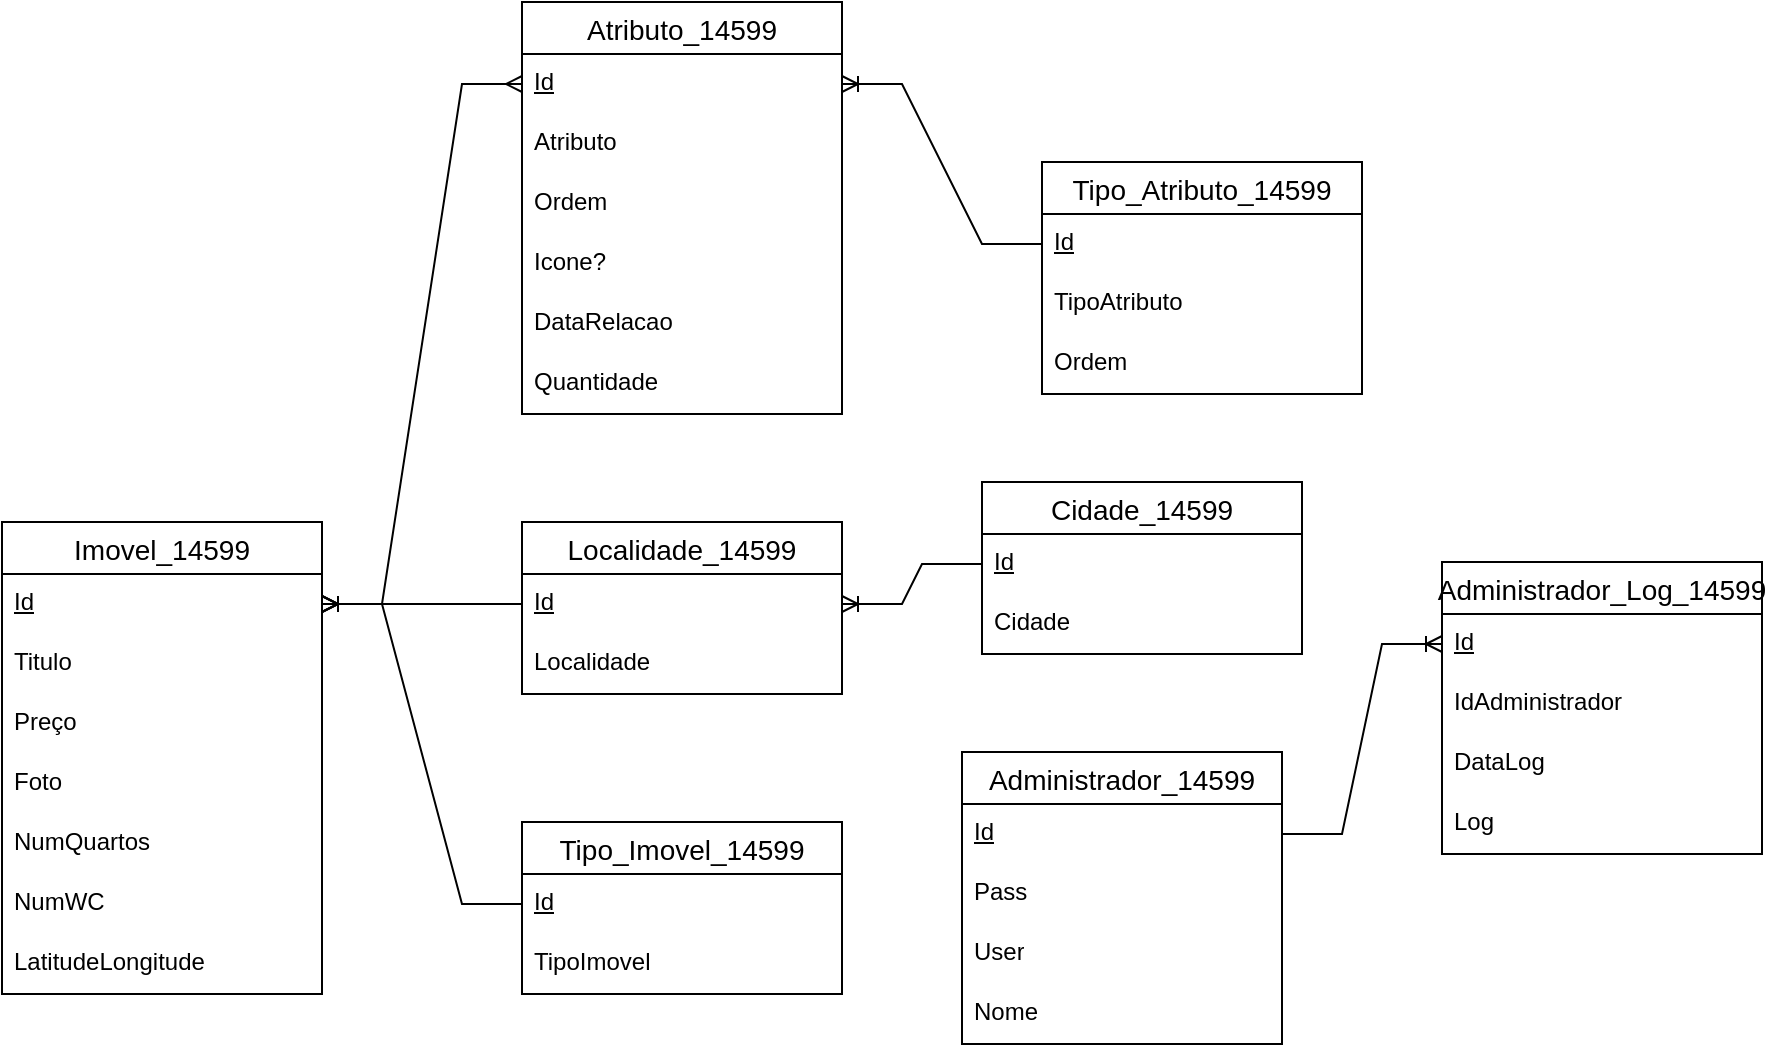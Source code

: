 <mxfile version="24.8.2">
  <diagram name="Página-1" id="xyBRV_yd5bM5fxIm5Mwi">
    <mxGraphModel dx="1405" dy="882" grid="1" gridSize="10" guides="1" tooltips="1" connect="1" arrows="1" fold="1" page="1" pageScale="1" pageWidth="827" pageHeight="1169" math="0" shadow="0">
      <root>
        <mxCell id="0" />
        <mxCell id="1" parent="0" />
        <mxCell id="SIzPwqewCjezDqm8KkK8-2" value="Administrador_14599" style="swimlane;fontStyle=0;childLayout=stackLayout;horizontal=1;startSize=26;horizontalStack=0;resizeParent=1;resizeParentMax=0;resizeLast=0;collapsible=1;marginBottom=0;align=center;fontSize=14;" vertex="1" parent="1">
          <mxGeometry x="480" y="445" width="160" height="146" as="geometry" />
        </mxCell>
        <mxCell id="SIzPwqewCjezDqm8KkK8-49" value="Id" style="text;strokeColor=none;fillColor=none;spacingLeft=4;spacingRight=4;overflow=hidden;rotatable=0;points=[[0,0.5],[1,0.5]];portConstraint=eastwest;fontSize=12;whiteSpace=wrap;html=1;fontStyle=4" vertex="1" parent="SIzPwqewCjezDqm8KkK8-2">
          <mxGeometry y="26" width="160" height="30" as="geometry" />
        </mxCell>
        <mxCell id="SIzPwqewCjezDqm8KkK8-3" value="Pass" style="text;strokeColor=none;fillColor=none;spacingLeft=4;spacingRight=4;overflow=hidden;rotatable=0;points=[[0,0.5],[1,0.5]];portConstraint=eastwest;fontSize=12;whiteSpace=wrap;html=1;" vertex="1" parent="SIzPwqewCjezDqm8KkK8-2">
          <mxGeometry y="56" width="160" height="30" as="geometry" />
        </mxCell>
        <mxCell id="SIzPwqewCjezDqm8KkK8-4" value="User" style="text;strokeColor=none;fillColor=none;spacingLeft=4;spacingRight=4;overflow=hidden;rotatable=0;points=[[0,0.5],[1,0.5]];portConstraint=eastwest;fontSize=12;whiteSpace=wrap;html=1;" vertex="1" parent="SIzPwqewCjezDqm8KkK8-2">
          <mxGeometry y="86" width="160" height="30" as="geometry" />
        </mxCell>
        <mxCell id="SIzPwqewCjezDqm8KkK8-5" value="Nome" style="text;strokeColor=none;fillColor=none;spacingLeft=4;spacingRight=4;overflow=hidden;rotatable=0;points=[[0,0.5],[1,0.5]];portConstraint=eastwest;fontSize=12;whiteSpace=wrap;html=1;" vertex="1" parent="SIzPwqewCjezDqm8KkK8-2">
          <mxGeometry y="116" width="160" height="30" as="geometry" />
        </mxCell>
        <mxCell id="SIzPwqewCjezDqm8KkK8-6" value="Cidade_14599" style="swimlane;fontStyle=0;childLayout=stackLayout;horizontal=1;startSize=26;horizontalStack=0;resizeParent=1;resizeParentMax=0;resizeLast=0;collapsible=1;marginBottom=0;align=center;fontSize=14;" vertex="1" parent="1">
          <mxGeometry x="490" y="310" width="160" height="86" as="geometry" />
        </mxCell>
        <mxCell id="SIzPwqewCjezDqm8KkK8-7" value="Id" style="text;strokeColor=none;fillColor=none;spacingLeft=4;spacingRight=4;overflow=hidden;rotatable=0;points=[[0,0.5],[1,0.5]];portConstraint=eastwest;fontSize=12;whiteSpace=wrap;html=1;fontStyle=4" vertex="1" parent="SIzPwqewCjezDqm8KkK8-6">
          <mxGeometry y="26" width="160" height="30" as="geometry" />
        </mxCell>
        <mxCell id="SIzPwqewCjezDqm8KkK8-8" value="Cidade" style="text;strokeColor=none;fillColor=none;spacingLeft=4;spacingRight=4;overflow=hidden;rotatable=0;points=[[0,0.5],[1,0.5]];portConstraint=eastwest;fontSize=12;whiteSpace=wrap;html=1;" vertex="1" parent="SIzPwqewCjezDqm8KkK8-6">
          <mxGeometry y="56" width="160" height="30" as="geometry" />
        </mxCell>
        <mxCell id="SIzPwqewCjezDqm8KkK8-10" value="Tipo_Atributo_14599" style="swimlane;fontStyle=0;childLayout=stackLayout;horizontal=1;startSize=26;horizontalStack=0;resizeParent=1;resizeParentMax=0;resizeLast=0;collapsible=1;marginBottom=0;align=center;fontSize=14;" vertex="1" parent="1">
          <mxGeometry x="520" y="150" width="160" height="116" as="geometry" />
        </mxCell>
        <mxCell id="SIzPwqewCjezDqm8KkK8-11" value="Id" style="text;strokeColor=none;fillColor=none;spacingLeft=4;spacingRight=4;overflow=hidden;rotatable=0;points=[[0,0.5],[1,0.5]];portConstraint=eastwest;fontSize=12;whiteSpace=wrap;html=1;fontStyle=4" vertex="1" parent="SIzPwqewCjezDqm8KkK8-10">
          <mxGeometry y="26" width="160" height="30" as="geometry" />
        </mxCell>
        <mxCell id="SIzPwqewCjezDqm8KkK8-12" value="TipoAtributo" style="text;strokeColor=none;fillColor=none;spacingLeft=4;spacingRight=4;overflow=hidden;rotatable=0;points=[[0,0.5],[1,0.5]];portConstraint=eastwest;fontSize=12;whiteSpace=wrap;html=1;" vertex="1" parent="SIzPwqewCjezDqm8KkK8-10">
          <mxGeometry y="56" width="160" height="30" as="geometry" />
        </mxCell>
        <mxCell id="SIzPwqewCjezDqm8KkK8-13" value="Ordem" style="text;strokeColor=none;fillColor=none;spacingLeft=4;spacingRight=4;overflow=hidden;rotatable=0;points=[[0,0.5],[1,0.5]];portConstraint=eastwest;fontSize=12;whiteSpace=wrap;html=1;" vertex="1" parent="SIzPwqewCjezDqm8KkK8-10">
          <mxGeometry y="86" width="160" height="30" as="geometry" />
        </mxCell>
        <mxCell id="SIzPwqewCjezDqm8KkK8-14" value="Imovel_14599" style="swimlane;fontStyle=0;childLayout=stackLayout;horizontal=1;startSize=26;horizontalStack=0;resizeParent=1;resizeParentMax=0;resizeLast=0;collapsible=1;marginBottom=0;align=center;fontSize=14;" vertex="1" parent="1">
          <mxGeometry y="330" width="160" height="236" as="geometry" />
        </mxCell>
        <mxCell id="SIzPwqewCjezDqm8KkK8-15" value="Id" style="text;strokeColor=none;fillColor=none;spacingLeft=4;spacingRight=4;overflow=hidden;rotatable=0;points=[[0,0.5],[1,0.5]];portConstraint=eastwest;fontSize=12;whiteSpace=wrap;html=1;fontStyle=4" vertex="1" parent="SIzPwqewCjezDqm8KkK8-14">
          <mxGeometry y="26" width="160" height="30" as="geometry" />
        </mxCell>
        <mxCell id="SIzPwqewCjezDqm8KkK8-16" value="Titulo&lt;span style=&quot;white-space: pre;&quot;&gt;&#x9;&lt;/span&gt;" style="text;strokeColor=none;fillColor=none;spacingLeft=4;spacingRight=4;overflow=hidden;rotatable=0;points=[[0,0.5],[1,0.5]];portConstraint=eastwest;fontSize=12;whiteSpace=wrap;html=1;" vertex="1" parent="SIzPwqewCjezDqm8KkK8-14">
          <mxGeometry y="56" width="160" height="30" as="geometry" />
        </mxCell>
        <mxCell id="SIzPwqewCjezDqm8KkK8-31" value="Preço" style="text;strokeColor=none;fillColor=none;spacingLeft=4;spacingRight=4;overflow=hidden;rotatable=0;points=[[0,0.5],[1,0.5]];portConstraint=eastwest;fontSize=12;whiteSpace=wrap;html=1;" vertex="1" parent="SIzPwqewCjezDqm8KkK8-14">
          <mxGeometry y="86" width="160" height="30" as="geometry" />
        </mxCell>
        <mxCell id="SIzPwqewCjezDqm8KkK8-30" value="Foto" style="text;strokeColor=none;fillColor=none;spacingLeft=4;spacingRight=4;overflow=hidden;rotatable=0;points=[[0,0.5],[1,0.5]];portConstraint=eastwest;fontSize=12;whiteSpace=wrap;html=1;" vertex="1" parent="SIzPwqewCjezDqm8KkK8-14">
          <mxGeometry y="116" width="160" height="30" as="geometry" />
        </mxCell>
        <mxCell id="SIzPwqewCjezDqm8KkK8-33" value="NumQuartos" style="text;strokeColor=none;fillColor=none;spacingLeft=4;spacingRight=4;overflow=hidden;rotatable=0;points=[[0,0.5],[1,0.5]];portConstraint=eastwest;fontSize=12;whiteSpace=wrap;html=1;" vertex="1" parent="SIzPwqewCjezDqm8KkK8-14">
          <mxGeometry y="146" width="160" height="30" as="geometry" />
        </mxCell>
        <mxCell id="SIzPwqewCjezDqm8KkK8-34" value="NumWC" style="text;strokeColor=none;fillColor=none;spacingLeft=4;spacingRight=4;overflow=hidden;rotatable=0;points=[[0,0.5],[1,0.5]];portConstraint=eastwest;fontSize=12;whiteSpace=wrap;html=1;" vertex="1" parent="SIzPwqewCjezDqm8KkK8-14">
          <mxGeometry y="176" width="160" height="30" as="geometry" />
        </mxCell>
        <mxCell id="SIzPwqewCjezDqm8KkK8-17" value="LatitudeLongitude" style="text;strokeColor=none;fillColor=none;spacingLeft=4;spacingRight=4;overflow=hidden;rotatable=0;points=[[0,0.5],[1,0.5]];portConstraint=eastwest;fontSize=12;whiteSpace=wrap;html=1;" vertex="1" parent="SIzPwqewCjezDqm8KkK8-14">
          <mxGeometry y="206" width="160" height="30" as="geometry" />
        </mxCell>
        <mxCell id="SIzPwqewCjezDqm8KkK8-18" value="Atributo_14599" style="swimlane;fontStyle=0;childLayout=stackLayout;horizontal=1;startSize=26;horizontalStack=0;resizeParent=1;resizeParentMax=0;resizeLast=0;collapsible=1;marginBottom=0;align=center;fontSize=14;" vertex="1" parent="1">
          <mxGeometry x="260" y="70" width="160" height="206" as="geometry" />
        </mxCell>
        <mxCell id="SIzPwqewCjezDqm8KkK8-19" value="Id" style="text;strokeColor=none;fillColor=none;spacingLeft=4;spacingRight=4;overflow=hidden;rotatable=0;points=[[0,0.5],[1,0.5]];portConstraint=eastwest;fontSize=12;whiteSpace=wrap;html=1;fontStyle=4" vertex="1" parent="SIzPwqewCjezDqm8KkK8-18">
          <mxGeometry y="26" width="160" height="30" as="geometry" />
        </mxCell>
        <mxCell id="SIzPwqewCjezDqm8KkK8-20" value="Atributo" style="text;strokeColor=none;fillColor=none;spacingLeft=4;spacingRight=4;overflow=hidden;rotatable=0;points=[[0,0.5],[1,0.5]];portConstraint=eastwest;fontSize=12;whiteSpace=wrap;html=1;" vertex="1" parent="SIzPwqewCjezDqm8KkK8-18">
          <mxGeometry y="56" width="160" height="30" as="geometry" />
        </mxCell>
        <mxCell id="SIzPwqewCjezDqm8KkK8-21" value="Ordem" style="text;strokeColor=none;fillColor=none;spacingLeft=4;spacingRight=4;overflow=hidden;rotatable=0;points=[[0,0.5],[1,0.5]];portConstraint=eastwest;fontSize=12;whiteSpace=wrap;html=1;" vertex="1" parent="SIzPwqewCjezDqm8KkK8-18">
          <mxGeometry y="86" width="160" height="30" as="geometry" />
        </mxCell>
        <mxCell id="SIzPwqewCjezDqm8KkK8-38" value="Icone?" style="text;strokeColor=none;fillColor=none;spacingLeft=4;spacingRight=4;overflow=hidden;rotatable=0;points=[[0,0.5],[1,0.5]];portConstraint=eastwest;fontSize=12;whiteSpace=wrap;html=1;" vertex="1" parent="SIzPwqewCjezDqm8KkK8-18">
          <mxGeometry y="116" width="160" height="30" as="geometry" />
        </mxCell>
        <mxCell id="SIzPwqewCjezDqm8KkK8-39" value="DataRelacao" style="text;strokeColor=none;fillColor=none;spacingLeft=4;spacingRight=4;overflow=hidden;rotatable=0;points=[[0,0.5],[1,0.5]];portConstraint=eastwest;fontSize=12;whiteSpace=wrap;html=1;" vertex="1" parent="SIzPwqewCjezDqm8KkK8-18">
          <mxGeometry y="146" width="160" height="30" as="geometry" />
        </mxCell>
        <mxCell id="SIzPwqewCjezDqm8KkK8-41" value="Quantidade" style="text;strokeColor=none;fillColor=none;spacingLeft=4;spacingRight=4;overflow=hidden;rotatable=0;points=[[0,0.5],[1,0.5]];portConstraint=eastwest;fontSize=12;whiteSpace=wrap;html=1;" vertex="1" parent="SIzPwqewCjezDqm8KkK8-18">
          <mxGeometry y="176" width="160" height="30" as="geometry" />
        </mxCell>
        <mxCell id="SIzPwqewCjezDqm8KkK8-22" value="Localidade_14599" style="swimlane;fontStyle=0;childLayout=stackLayout;horizontal=1;startSize=26;horizontalStack=0;resizeParent=1;resizeParentMax=0;resizeLast=0;collapsible=1;marginBottom=0;align=center;fontSize=14;" vertex="1" parent="1">
          <mxGeometry x="260" y="330" width="160" height="86" as="geometry" />
        </mxCell>
        <mxCell id="SIzPwqewCjezDqm8KkK8-23" value="Id" style="text;strokeColor=none;fillColor=none;spacingLeft=4;spacingRight=4;overflow=hidden;rotatable=0;points=[[0,0.5],[1,0.5]];portConstraint=eastwest;fontSize=12;whiteSpace=wrap;html=1;fontFamily=Helvetica;fontStyle=4" vertex="1" parent="SIzPwqewCjezDqm8KkK8-22">
          <mxGeometry y="26" width="160" height="30" as="geometry" />
        </mxCell>
        <mxCell id="SIzPwqewCjezDqm8KkK8-24" value="Localidade" style="text;strokeColor=none;fillColor=none;spacingLeft=4;spacingRight=4;overflow=hidden;rotatable=0;points=[[0,0.5],[1,0.5]];portConstraint=eastwest;fontSize=12;whiteSpace=wrap;html=1;" vertex="1" parent="SIzPwqewCjezDqm8KkK8-22">
          <mxGeometry y="56" width="160" height="30" as="geometry" />
        </mxCell>
        <mxCell id="SIzPwqewCjezDqm8KkK8-26" value="Tipo_Imovel_14599" style="swimlane;fontStyle=0;childLayout=stackLayout;horizontal=1;startSize=26;horizontalStack=0;resizeParent=1;resizeParentMax=0;resizeLast=0;collapsible=1;marginBottom=0;align=center;fontSize=14;" vertex="1" parent="1">
          <mxGeometry x="260" y="480" width="160" height="86" as="geometry" />
        </mxCell>
        <mxCell id="SIzPwqewCjezDqm8KkK8-27" value="Id" style="text;strokeColor=none;fillColor=none;spacingLeft=4;spacingRight=4;overflow=hidden;rotatable=0;points=[[0,0.5],[1,0.5]];portConstraint=eastwest;fontSize=12;whiteSpace=wrap;html=1;fontStyle=4" vertex="1" parent="SIzPwqewCjezDqm8KkK8-26">
          <mxGeometry y="26" width="160" height="30" as="geometry" />
        </mxCell>
        <mxCell id="SIzPwqewCjezDqm8KkK8-28" value="TipoImovel" style="text;strokeColor=none;fillColor=none;spacingLeft=4;spacingRight=4;overflow=hidden;rotatable=0;points=[[0,0.5],[1,0.5]];portConstraint=eastwest;fontSize=12;whiteSpace=wrap;html=1;" vertex="1" parent="SIzPwqewCjezDqm8KkK8-26">
          <mxGeometry y="56" width="160" height="30" as="geometry" />
        </mxCell>
        <mxCell id="SIzPwqewCjezDqm8KkK8-35" value="" style="edgeStyle=entityRelationEdgeStyle;fontSize=12;html=1;endArrow=ERoneToMany;rounded=0;entryX=1;entryY=0.5;entryDx=0;entryDy=0;exitX=0;exitY=0.5;exitDx=0;exitDy=0;" edge="1" parent="1" source="SIzPwqewCjezDqm8KkK8-23" target="SIzPwqewCjezDqm8KkK8-15">
          <mxGeometry width="100" height="100" relative="1" as="geometry">
            <mxPoint x="360" y="390" as="sourcePoint" />
            <mxPoint x="460" y="290" as="targetPoint" />
          </mxGeometry>
        </mxCell>
        <mxCell id="SIzPwqewCjezDqm8KkK8-36" value="" style="edgeStyle=entityRelationEdgeStyle;fontSize=12;html=1;endArrow=ERoneToMany;rounded=0;entryX=1;entryY=0.5;entryDx=0;entryDy=0;exitX=0;exitY=0.5;exitDx=0;exitDy=0;" edge="1" parent="1" source="SIzPwqewCjezDqm8KkK8-27" target="SIzPwqewCjezDqm8KkK8-15">
          <mxGeometry width="100" height="100" relative="1" as="geometry">
            <mxPoint x="360" y="61" as="sourcePoint" />
            <mxPoint x="170" y="381" as="targetPoint" />
          </mxGeometry>
        </mxCell>
        <mxCell id="SIzPwqewCjezDqm8KkK8-37" value="" style="edgeStyle=entityRelationEdgeStyle;fontSize=12;html=1;endArrow=ERoneToMany;rounded=0;entryX=1;entryY=0.5;entryDx=0;entryDy=0;exitX=0;exitY=0.5;exitDx=0;exitDy=0;" edge="1" parent="1" source="SIzPwqewCjezDqm8KkK8-7" target="SIzPwqewCjezDqm8KkK8-23">
          <mxGeometry width="100" height="100" relative="1" as="geometry">
            <mxPoint x="590" y="447.5" as="sourcePoint" />
            <mxPoint x="490" y="447.5" as="targetPoint" />
          </mxGeometry>
        </mxCell>
        <mxCell id="SIzPwqewCjezDqm8KkK8-43" value="" style="edgeStyle=entityRelationEdgeStyle;fontSize=12;html=1;endArrow=ERoneToMany;rounded=0;entryX=1;entryY=0.5;entryDx=0;entryDy=0;exitX=0;exitY=0.5;exitDx=0;exitDy=0;" edge="1" parent="1" source="SIzPwqewCjezDqm8KkK8-11" target="SIzPwqewCjezDqm8KkK8-19">
          <mxGeometry width="100" height="100" relative="1" as="geometry">
            <mxPoint x="360" y="390" as="sourcePoint" />
            <mxPoint x="460" y="290" as="targetPoint" />
          </mxGeometry>
        </mxCell>
        <mxCell id="SIzPwqewCjezDqm8KkK8-45" value="Administrador_Log_14599" style="swimlane;fontStyle=0;childLayout=stackLayout;horizontal=1;startSize=26;horizontalStack=0;resizeParent=1;resizeParentMax=0;resizeLast=0;collapsible=1;marginBottom=0;align=center;fontSize=14;" vertex="1" parent="1">
          <mxGeometry x="720" y="350" width="160" height="146" as="geometry" />
        </mxCell>
        <mxCell id="SIzPwqewCjezDqm8KkK8-50" value="Id" style="text;strokeColor=none;fillColor=none;spacingLeft=4;spacingRight=4;overflow=hidden;rotatable=0;points=[[0,0.5],[1,0.5]];portConstraint=eastwest;fontSize=12;whiteSpace=wrap;html=1;fontStyle=4" vertex="1" parent="SIzPwqewCjezDqm8KkK8-45">
          <mxGeometry y="26" width="160" height="30" as="geometry" />
        </mxCell>
        <mxCell id="SIzPwqewCjezDqm8KkK8-46" value="IdAdministrador" style="text;strokeColor=none;fillColor=none;spacingLeft=4;spacingRight=4;overflow=hidden;rotatable=0;points=[[0,0.5],[1,0.5]];portConstraint=eastwest;fontSize=12;whiteSpace=wrap;html=1;" vertex="1" parent="SIzPwqewCjezDqm8KkK8-45">
          <mxGeometry y="56" width="160" height="30" as="geometry" />
        </mxCell>
        <mxCell id="SIzPwqewCjezDqm8KkK8-47" value="DataLog" style="text;strokeColor=none;fillColor=none;spacingLeft=4;spacingRight=4;overflow=hidden;rotatable=0;points=[[0,0.5],[1,0.5]];portConstraint=eastwest;fontSize=12;whiteSpace=wrap;html=1;" vertex="1" parent="SIzPwqewCjezDqm8KkK8-45">
          <mxGeometry y="86" width="160" height="30" as="geometry" />
        </mxCell>
        <mxCell id="SIzPwqewCjezDqm8KkK8-48" value="Log" style="text;strokeColor=none;fillColor=none;spacingLeft=4;spacingRight=4;overflow=hidden;rotatable=0;points=[[0,0.5],[1,0.5]];portConstraint=eastwest;fontSize=12;whiteSpace=wrap;html=1;" vertex="1" parent="SIzPwqewCjezDqm8KkK8-45">
          <mxGeometry y="116" width="160" height="30" as="geometry" />
        </mxCell>
        <mxCell id="SIzPwqewCjezDqm8KkK8-53" value="" style="edgeStyle=entityRelationEdgeStyle;fontSize=12;html=1;endArrow=ERoneToMany;rounded=0;exitX=1;exitY=0.5;exitDx=0;exitDy=0;entryX=0;entryY=0.5;entryDx=0;entryDy=0;" edge="1" parent="1" source="SIzPwqewCjezDqm8KkK8-49" target="SIzPwqewCjezDqm8KkK8-50">
          <mxGeometry width="100" height="100" relative="1" as="geometry">
            <mxPoint x="430" y="445" as="sourcePoint" />
            <mxPoint x="500" y="655" as="targetPoint" />
          </mxGeometry>
        </mxCell>
        <mxCell id="SIzPwqewCjezDqm8KkK8-54" value="" style="edgeStyle=entityRelationEdgeStyle;fontSize=12;html=1;endArrow=ERmany;startArrow=ERmany;rounded=0;exitX=1;exitY=0.5;exitDx=0;exitDy=0;entryX=0;entryY=0.5;entryDx=0;entryDy=0;" edge="1" parent="1" source="SIzPwqewCjezDqm8KkK8-15" target="SIzPwqewCjezDqm8KkK8-19">
          <mxGeometry width="100" height="100" relative="1" as="geometry">
            <mxPoint x="430" y="500" as="sourcePoint" />
            <mxPoint x="530" y="400" as="targetPoint" />
          </mxGeometry>
        </mxCell>
      </root>
    </mxGraphModel>
  </diagram>
</mxfile>
